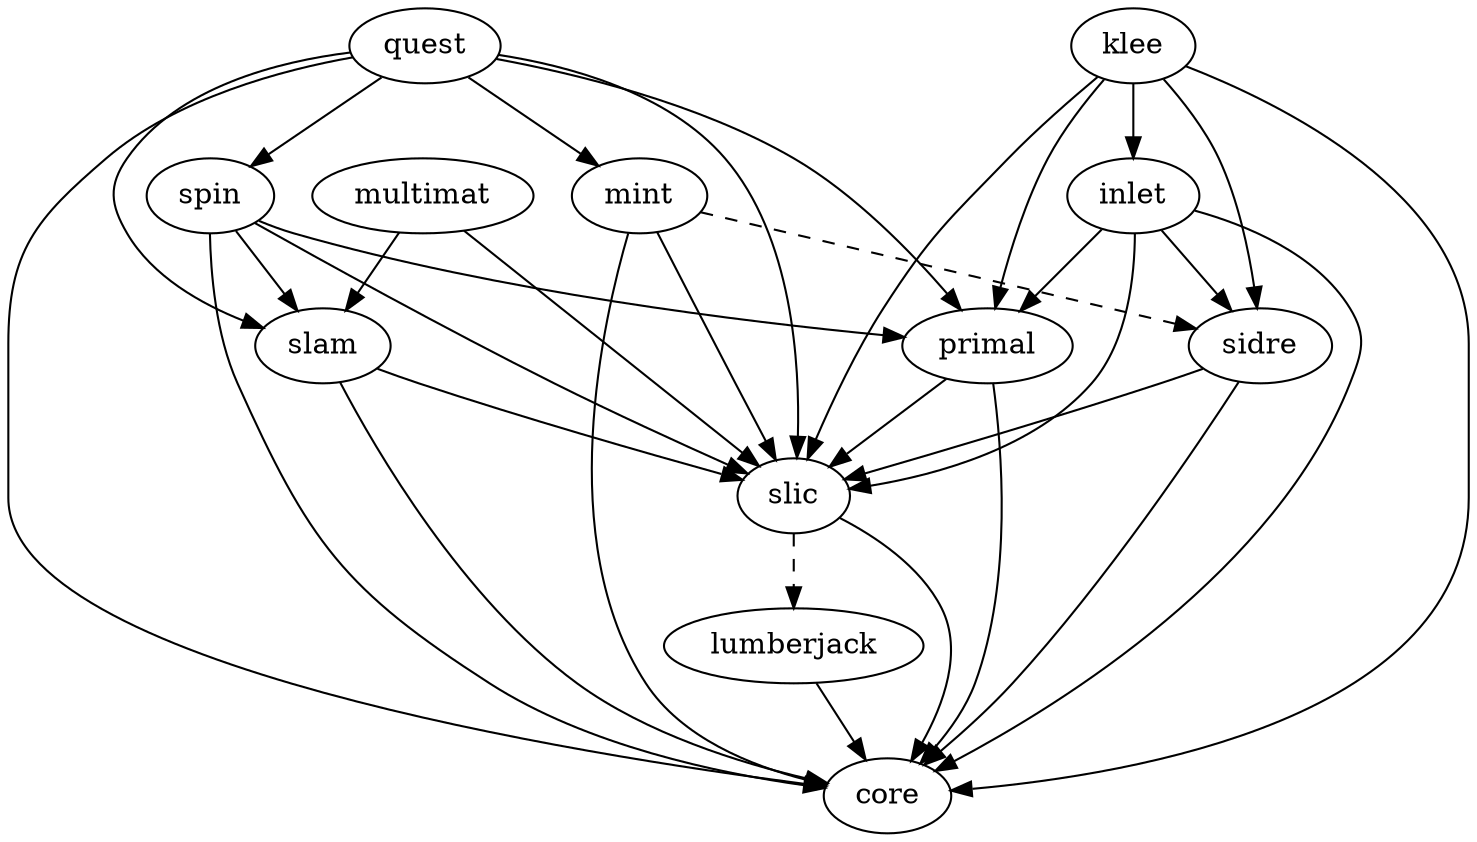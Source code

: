 digraph dependencies {
  quest -> {slam primal mint spin};
  {inlet klee mint primal quest slam spin} -> {slic core};
  mint -> sidre [style="dashed"];
  multimat -> {slic slam};
  spin -> {slam primal};
  sidre -> {slic core};
  slic -> core;
  slic -> lumberjack [style="dashed"];
  lumberjack -> core;
  inlet -> {sidre primal};
  klee -> {sidre primal inlet};
}
